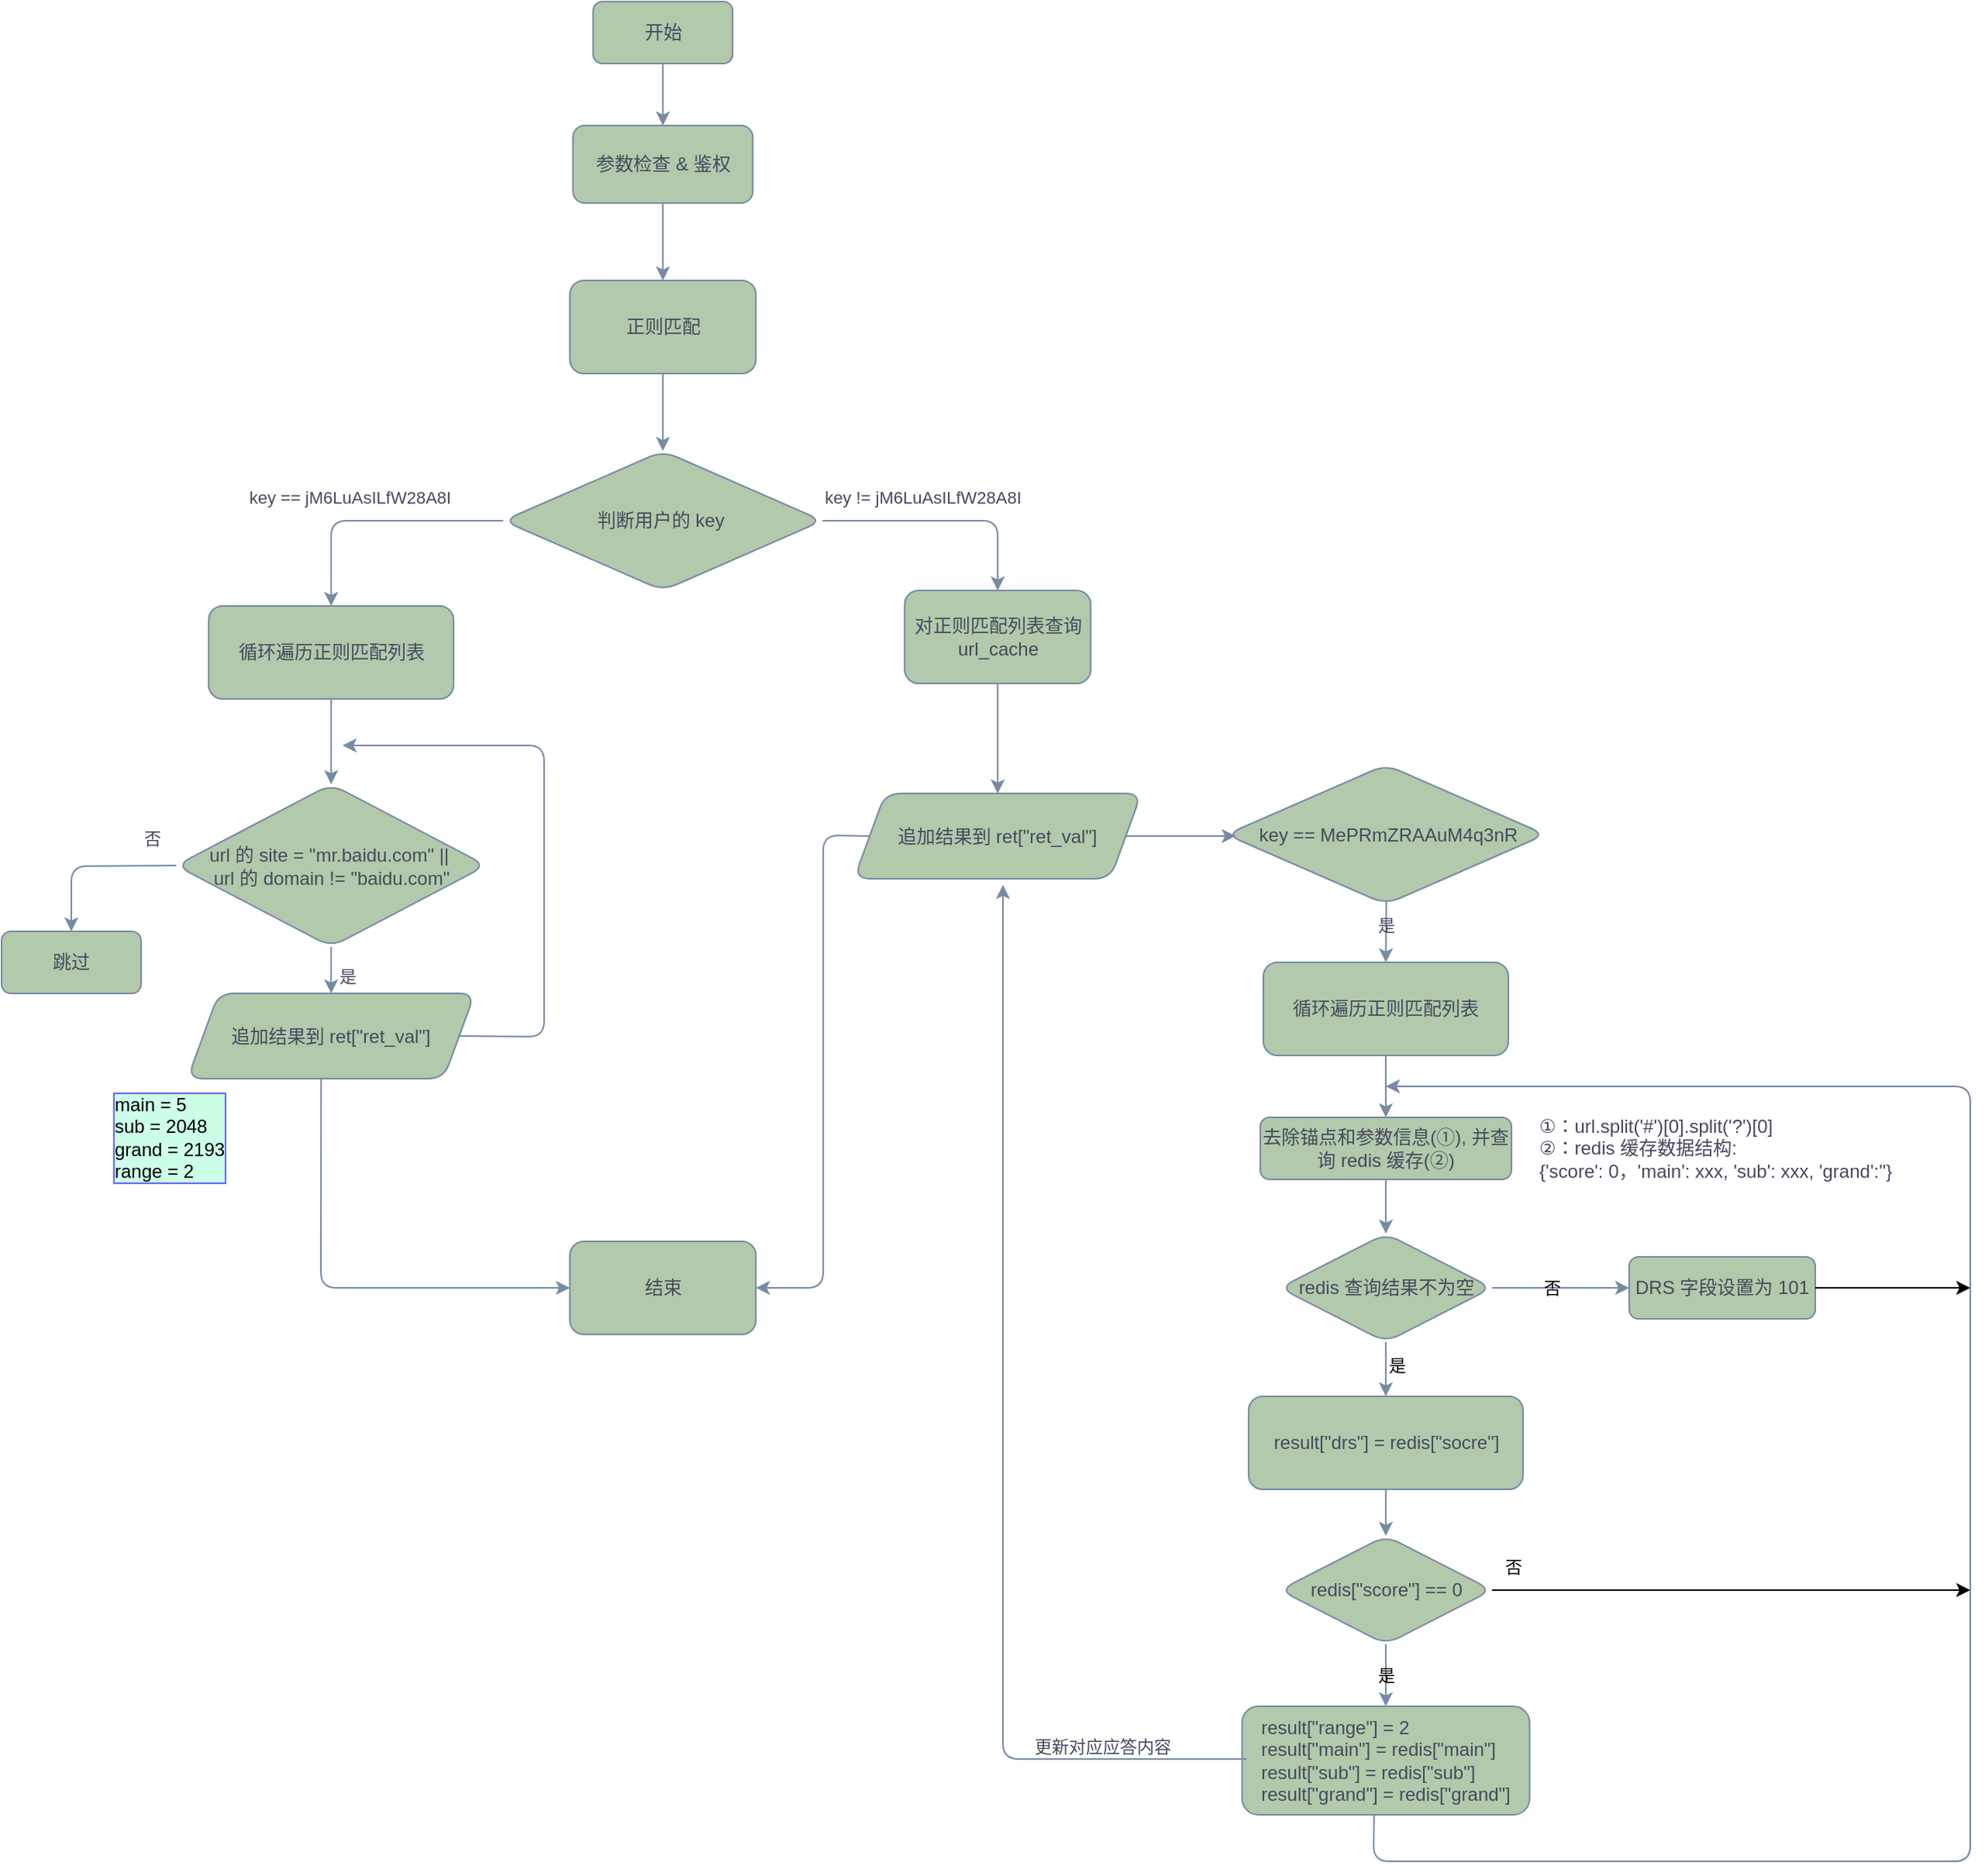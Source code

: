 <mxfile version="24.0.0" type="github">
  <diagram name="第 1 页" id="Cf3uCIYo55_KZimJEd9P">
    <mxGraphModel dx="2074" dy="1121" grid="1" gridSize="10" guides="1" tooltips="1" connect="1" arrows="1" fold="1" page="1" pageScale="1" pageWidth="3300" pageHeight="4681" math="0" shadow="0">
      <root>
        <mxCell id="0" />
        <mxCell id="1" parent="0" />
        <mxCell id="BDwO3wF9fye51tHHUWiG-1" value="开始" style="rounded=1;whiteSpace=wrap;html=1;labelBackgroundColor=none;fillColor=#B2C9AB;strokeColor=#788AA3;fontColor=#46495D;" parent="1" vertex="1">
          <mxGeometry x="1041.62" y="90" width="90" height="40" as="geometry" />
        </mxCell>
        <mxCell id="BDwO3wF9fye51tHHUWiG-2" value="参数检查 &amp;amp; 鉴权" style="rounded=1;whiteSpace=wrap;html=1;labelBackgroundColor=none;fillColor=#B2C9AB;strokeColor=#788AA3;fontColor=#46495D;" parent="1" vertex="1">
          <mxGeometry x="1028.62" y="170" width="116" height="50" as="geometry" />
        </mxCell>
        <mxCell id="BDwO3wF9fye51tHHUWiG-3" value="" style="endArrow=classic;html=1;rounded=1;exitX=0.5;exitY=1;exitDx=0;exitDy=0;entryX=0.5;entryY=0;entryDx=0;entryDy=0;labelBackgroundColor=none;fontColor=default;strokeColor=#788AA3;" parent="1" source="BDwO3wF9fye51tHHUWiG-1" target="BDwO3wF9fye51tHHUWiG-2" edge="1">
          <mxGeometry width="50" height="50" relative="1" as="geometry">
            <mxPoint x="1172.62" y="400" as="sourcePoint" />
            <mxPoint x="1222.62" y="350" as="targetPoint" />
          </mxGeometry>
        </mxCell>
        <mxCell id="BDwO3wF9fye51tHHUWiG-4" value="正则匹配" style="rounded=1;whiteSpace=wrap;html=1;labelBackgroundColor=none;fillColor=#B2C9AB;strokeColor=#788AA3;fontColor=#46495D;" parent="1" vertex="1">
          <mxGeometry x="1026.62" y="270" width="120" height="60" as="geometry" />
        </mxCell>
        <mxCell id="BDwO3wF9fye51tHHUWiG-5" value="" style="endArrow=classic;html=1;rounded=1;exitX=0.5;exitY=1;exitDx=0;exitDy=0;entryX=0.5;entryY=0;entryDx=0;entryDy=0;labelBackgroundColor=none;fontColor=default;strokeColor=#788AA3;" parent="1" source="BDwO3wF9fye51tHHUWiG-2" target="BDwO3wF9fye51tHHUWiG-4" edge="1">
          <mxGeometry width="50" height="50" relative="1" as="geometry">
            <mxPoint x="1232.62" y="270" as="sourcePoint" />
            <mxPoint x="1282.62" y="220" as="targetPoint" />
          </mxGeometry>
        </mxCell>
        <mxCell id="BDwO3wF9fye51tHHUWiG-6" value="判断用户的 key&amp;nbsp;" style="rhombus;whiteSpace=wrap;html=1;labelBackgroundColor=none;rounded=1;fillColor=#B2C9AB;strokeColor=#788AA3;fontColor=#46495D;" parent="1" vertex="1">
          <mxGeometry x="983.62" y="380" width="206" height="90" as="geometry" />
        </mxCell>
        <mxCell id="BDwO3wF9fye51tHHUWiG-7" value="" style="endArrow=classic;html=1;rounded=1;exitX=0.5;exitY=1;exitDx=0;exitDy=0;entryX=0.5;entryY=0;entryDx=0;entryDy=0;labelBackgroundColor=none;fontColor=default;strokeColor=#788AA3;" parent="1" source="BDwO3wF9fye51tHHUWiG-4" target="BDwO3wF9fye51tHHUWiG-6" edge="1">
          <mxGeometry width="50" height="50" relative="1" as="geometry">
            <mxPoint x="1232.62" y="370" as="sourcePoint" />
            <mxPoint x="1282.62" y="320" as="targetPoint" />
          </mxGeometry>
        </mxCell>
        <mxCell id="BDwO3wF9fye51tHHUWiG-9" value="对正则匹配列表查询 url_cache" style="rounded=1;whiteSpace=wrap;html=1;labelBackgroundColor=none;fillColor=#B2C9AB;strokeColor=#788AA3;fontColor=#46495D;" parent="1" vertex="1">
          <mxGeometry x="1242.62" y="470" width="120" height="60" as="geometry" />
        </mxCell>
        <mxCell id="BDwO3wF9fye51tHHUWiG-10" value="" style="endArrow=classic;html=1;rounded=1;exitX=0;exitY=0.5;exitDx=0;exitDy=0;entryX=0.5;entryY=0;entryDx=0;entryDy=0;labelBackgroundColor=none;fontColor=default;strokeColor=#788AA3;" parent="1" source="BDwO3wF9fye51tHHUWiG-6" target="BDwO3wF9fye51tHHUWiG-39" edge="1">
          <mxGeometry width="50" height="50" relative="1" as="geometry">
            <mxPoint x="872.62" y="450" as="sourcePoint" />
            <mxPoint x="872.62" y="510" as="targetPoint" />
            <Array as="points">
              <mxPoint x="872.62" y="425" />
            </Array>
          </mxGeometry>
        </mxCell>
        <mxCell id="BDwO3wF9fye51tHHUWiG-14" value="key == jM6LuAsILfW28A8I&amp;nbsp;" style="edgeLabel;html=1;align=center;verticalAlign=middle;resizable=0;points=[];labelBackgroundColor=none;rounded=1;fontColor=#46495D;" parent="BDwO3wF9fye51tHHUWiG-10" vertex="1" connectable="0">
          <mxGeometry x="-0.143" y="-2" relative="1" as="geometry">
            <mxPoint x="-27" y="-13" as="offset" />
          </mxGeometry>
        </mxCell>
        <mxCell id="BDwO3wF9fye51tHHUWiG-11" value="" style="endArrow=classic;html=1;rounded=1;exitX=1;exitY=0.5;exitDx=0;exitDy=0;entryX=0.5;entryY=0;entryDx=0;entryDy=0;labelBackgroundColor=none;fontColor=default;strokeColor=#788AA3;" parent="1" source="BDwO3wF9fye51tHHUWiG-6" target="BDwO3wF9fye51tHHUWiG-9" edge="1">
          <mxGeometry width="50" height="50" relative="1" as="geometry">
            <mxPoint x="1062.62" y="610" as="sourcePoint" />
            <mxPoint x="1112.62" y="560" as="targetPoint" />
            <Array as="points">
              <mxPoint x="1302.62" y="425" />
            </Array>
          </mxGeometry>
        </mxCell>
        <mxCell id="BDwO3wF9fye51tHHUWiG-15" value="key != jM6LuAsILfW28A8I" style="edgeLabel;html=1;align=center;verticalAlign=middle;resizable=0;points=[];labelBackgroundColor=none;rounded=1;fontColor=#46495D;" parent="BDwO3wF9fye51tHHUWiG-11" vertex="1" connectable="0">
          <mxGeometry x="-0.566" y="1" relative="1" as="geometry">
            <mxPoint x="30" y="-14" as="offset" />
          </mxGeometry>
        </mxCell>
        <mxCell id="BDwO3wF9fye51tHHUWiG-16" value="url 的 site = &quot;mr.baidu.com&lt;span style=&quot;background-color: initial;&quot;&gt;&quot; ||&amp;nbsp;&lt;br&gt;&lt;/span&gt;url 的 domain != &quot;baidu.com&lt;span style=&quot;background-color: initial;&quot;&gt;&quot;&lt;/span&gt;" style="rhombus;whiteSpace=wrap;html=1;labelBackgroundColor=none;rounded=1;fillColor=#B2C9AB;strokeColor=#788AA3;fontColor=#46495D;" parent="1" vertex="1">
          <mxGeometry x="772.63" y="595" width="200" height="105" as="geometry" />
        </mxCell>
        <mxCell id="BDwO3wF9fye51tHHUWiG-17" value="追加结果到 ret[&quot;ret_val&quot;]" style="shape=parallelogram;perimeter=parallelogramPerimeter;whiteSpace=wrap;html=1;fixedSize=1;labelBackgroundColor=none;rounded=1;fillColor=#B2C9AB;strokeColor=#788AA3;fontColor=#46495D;" parent="1" vertex="1">
          <mxGeometry x="780" y="730" width="185.25" height="55" as="geometry" />
        </mxCell>
        <mxCell id="BDwO3wF9fye51tHHUWiG-18" value="" style="endArrow=classic;html=1;rounded=1;exitX=0.5;exitY=1;exitDx=0;exitDy=0;entryX=0.5;entryY=0;entryDx=0;entryDy=0;labelBackgroundColor=none;fontColor=default;strokeColor=#788AA3;" parent="1" source="BDwO3wF9fye51tHHUWiG-16" target="BDwO3wF9fye51tHHUWiG-17" edge="1">
          <mxGeometry width="50" height="50" relative="1" as="geometry">
            <mxPoint x="1062.62" y="585" as="sourcePoint" />
            <mxPoint x="1112.62" y="535" as="targetPoint" />
            <Array as="points" />
          </mxGeometry>
        </mxCell>
        <mxCell id="BDwO3wF9fye51tHHUWiG-19" value="是" style="edgeLabel;html=1;align=center;verticalAlign=middle;resizable=0;points=[];labelBackgroundColor=none;rounded=1;fontColor=#46495D;" parent="BDwO3wF9fye51tHHUWiG-18" vertex="1" connectable="0">
          <mxGeometry x="-0.62" relative="1" as="geometry">
            <mxPoint x="10" y="13" as="offset" />
          </mxGeometry>
        </mxCell>
        <mxCell id="BDwO3wF9fye51tHHUWiG-21" value="跳过" style="rounded=1;whiteSpace=wrap;html=1;labelBackgroundColor=none;fillColor=#B2C9AB;strokeColor=#788AA3;fontColor=#46495D;" parent="1" vertex="1">
          <mxGeometry x="660" y="690" width="90" height="40" as="geometry" />
        </mxCell>
        <mxCell id="BDwO3wF9fye51tHHUWiG-22" value="" style="endArrow=classic;html=1;rounded=1;exitX=0;exitY=0.5;exitDx=0;exitDy=0;entryX=0.5;entryY=0;entryDx=0;entryDy=0;labelBackgroundColor=none;fontColor=default;strokeColor=#788AA3;" parent="1" source="BDwO3wF9fye51tHHUWiG-16" target="BDwO3wF9fye51tHHUWiG-21" edge="1">
          <mxGeometry width="50" height="50" relative="1" as="geometry">
            <mxPoint x="752.62" y="505" as="sourcePoint" />
            <mxPoint x="737.62" y="595" as="targetPoint" />
            <Array as="points">
              <mxPoint x="705" y="648" />
            </Array>
          </mxGeometry>
        </mxCell>
        <mxCell id="BDwO3wF9fye51tHHUWiG-23" value="否" style="edgeLabel;html=1;align=center;verticalAlign=middle;resizable=0;points=[];labelBackgroundColor=none;rounded=1;fontColor=#46495D;" parent="BDwO3wF9fye51tHHUWiG-22" vertex="1" connectable="0">
          <mxGeometry x="-0.713" y="-4" relative="1" as="geometry">
            <mxPoint y="-14" as="offset" />
          </mxGeometry>
        </mxCell>
        <mxCell id="BDwO3wF9fye51tHHUWiG-25" value="追加结果到 ret[&quot;ret_val&quot;]" style="shape=parallelogram;perimeter=parallelogramPerimeter;whiteSpace=wrap;html=1;fixedSize=1;labelBackgroundColor=none;rounded=1;fillColor=#B2C9AB;strokeColor=#788AA3;fontColor=#46495D;" parent="1" vertex="1">
          <mxGeometry x="1210" y="601" width="185.25" height="55" as="geometry" />
        </mxCell>
        <mxCell id="BDwO3wF9fye51tHHUWiG-26" value="" style="endArrow=classic;html=1;rounded=1;exitX=0.5;exitY=1;exitDx=0;exitDy=0;labelBackgroundColor=none;fontColor=default;strokeColor=#788AA3;" parent="1" source="BDwO3wF9fye51tHHUWiG-9" target="BDwO3wF9fye51tHHUWiG-25" edge="1">
          <mxGeometry width="50" height="50" relative="1" as="geometry">
            <mxPoint x="1392.62" y="550" as="sourcePoint" />
            <mxPoint x="1442.62" y="500" as="targetPoint" />
          </mxGeometry>
        </mxCell>
        <mxCell id="BDwO3wF9fye51tHHUWiG-27" value="&amp;nbsp;key == MePRmZRAAuM4q3nR" style="rhombus;whiteSpace=wrap;html=1;labelBackgroundColor=none;rounded=1;fillColor=#B2C9AB;strokeColor=#788AA3;fontColor=#46495D;" parent="1" vertex="1">
          <mxGeometry x="1450" y="582.5" width="206" height="90" as="geometry" />
        </mxCell>
        <mxCell id="BDwO3wF9fye51tHHUWiG-28" value="" style="endArrow=classic;html=1;rounded=1;exitX=1;exitY=0.5;exitDx=0;exitDy=0;entryX=0.03;entryY=0.511;entryDx=0;entryDy=0;labelBackgroundColor=none;fontColor=default;strokeColor=#788AA3;entryPerimeter=0;" parent="1" source="BDwO3wF9fye51tHHUWiG-25" target="BDwO3wF9fye51tHHUWiG-27" edge="1">
          <mxGeometry width="50" height="50" relative="1" as="geometry">
            <mxPoint x="1422.62" y="720" as="sourcePoint" />
            <mxPoint x="1302.62" y="690" as="targetPoint" />
          </mxGeometry>
        </mxCell>
        <mxCell id="BDwO3wF9fye51tHHUWiG-30" value="结束" style="rounded=1;whiteSpace=wrap;html=1;labelBackgroundColor=none;fillColor=#B2C9AB;strokeColor=#788AA3;fontColor=#46495D;" parent="1" vertex="1">
          <mxGeometry x="1026.62" y="890" width="120" height="60" as="geometry" />
        </mxCell>
        <mxCell id="BDwO3wF9fye51tHHUWiG-31" value="" style="endArrow=classic;html=1;rounded=1;exitX=1;exitY=0.5;exitDx=0;exitDy=0;labelBackgroundColor=none;fontColor=default;strokeColor=#788AA3;" parent="1" source="BDwO3wF9fye51tHHUWiG-17" edge="1">
          <mxGeometry width="50" height="50" relative="1" as="geometry">
            <mxPoint x="740" y="900" as="sourcePoint" />
            <mxPoint x="880" y="570" as="targetPoint" />
            <Array as="points">
              <mxPoint x="1010" y="758" />
              <mxPoint x="1010" y="570" />
            </Array>
          </mxGeometry>
        </mxCell>
        <mxCell id="BDwO3wF9fye51tHHUWiG-32" value="" style="endArrow=classic;html=1;rounded=1;strokeColor=#788AA3;fontColor=default;fillColor=#B2C9AB;exitX=0;exitY=0.5;exitDx=0;exitDy=0;entryX=1;entryY=0.5;entryDx=0;entryDy=0;labelBackgroundColor=none;" parent="1" edge="1">
          <mxGeometry width="50" height="50" relative="1" as="geometry">
            <mxPoint x="1220" y="628.5" as="sourcePoint" />
            <mxPoint x="1146.62" y="920.0" as="targetPoint" />
            <Array as="points">
              <mxPoint x="1190" y="628" />
              <mxPoint x="1190" y="920" />
            </Array>
          </mxGeometry>
        </mxCell>
        <mxCell id="BDwO3wF9fye51tHHUWiG-33" value="去除锚点和参数信息(①), 并查询 redis 缓存(②)" style="rounded=1;whiteSpace=wrap;html=1;labelBackgroundColor=none;fillColor=#B2C9AB;strokeColor=#788AA3;fontColor=#46495D;" parent="1" vertex="1">
          <mxGeometry x="1472" y="810" width="162" height="40" as="geometry" />
        </mxCell>
        <mxCell id="BDwO3wF9fye51tHHUWiG-34" value="" style="endArrow=classic;html=1;rounded=1;strokeColor=#788AA3;fontColor=default;fillColor=#B2C9AB;exitX=0.5;exitY=1;exitDx=0;exitDy=0;entryX=0.5;entryY=0;entryDx=0;entryDy=0;labelBackgroundColor=none;" parent="1" target="BDwO3wF9fye51tHHUWiG-42" edge="1">
          <mxGeometry width="50" height="50" relative="1" as="geometry">
            <mxPoint x="1553.3" y="670.22" as="sourcePoint" />
            <mxPoint x="1552.582" y="720.0" as="targetPoint" />
          </mxGeometry>
        </mxCell>
        <mxCell id="BDwO3wF9fye51tHHUWiG-48" value="是" style="edgeLabel;html=1;align=center;verticalAlign=middle;resizable=0;points=[];strokeColor=#788AA3;fontColor=#46495D;fillColor=#B2C9AB;labelBackgroundColor=none;rounded=1;" parent="BDwO3wF9fye51tHHUWiG-34" vertex="1" connectable="0">
          <mxGeometry x="-0.207" relative="1" as="geometry">
            <mxPoint as="offset" />
          </mxGeometry>
        </mxCell>
        <mxCell id="BDwO3wF9fye51tHHUWiG-35" value="①：url.split(&#39;#&#39;)[0].split(&#39;?&#39;)[0]&lt;br&gt;②：redis 缓存数据结构:&lt;br&gt;&lt;div data-slate-node=&quot;element&quot; style=&quot;padding-left: 0px;&quot; data-morpho-type=&quot;paragraph&quot; class=&quot;mp-paragraph-wrapper&quot;&gt;{&#39;score&#39;: 0，&#39;main&#39;: xxx, &#39;sub&#39;: xxx, &#39;grand&#39;:&#39;&#39;}&lt;/div&gt;" style="text;html=1;align=left;verticalAlign=middle;whiteSpace=wrap;rounded=1;fontColor=#46495D;labelBackgroundColor=none;" parent="1" vertex="1">
          <mxGeometry x="1650" y="807.5" width="240" height="45" as="geometry" />
        </mxCell>
        <mxCell id="BDwO3wF9fye51tHHUWiG-38" value="redis 查询结果不为空" style="rhombus;whiteSpace=wrap;html=1;strokeColor=#788AA3;fontColor=#46495D;fillColor=#B2C9AB;labelBackgroundColor=none;rounded=1;" parent="1" vertex="1">
          <mxGeometry x="1484.5" y="885" width="137" height="70" as="geometry" />
        </mxCell>
        <mxCell id="BDwO3wF9fye51tHHUWiG-39" value="循环遍历正则匹配列表" style="rounded=1;whiteSpace=wrap;html=1;strokeColor=#788AA3;fontColor=#46495D;fillColor=#B2C9AB;labelBackgroundColor=none;" parent="1" vertex="1">
          <mxGeometry x="793.62" y="480" width="158" height="60" as="geometry" />
        </mxCell>
        <mxCell id="BDwO3wF9fye51tHHUWiG-40" value="" style="endArrow=classic;html=1;rounded=1;strokeColor=#788AA3;fontColor=default;fillColor=#B2C9AB;exitX=0.5;exitY=1;exitDx=0;exitDy=0;entryX=0.5;entryY=0;entryDx=0;entryDy=0;labelBackgroundColor=none;" parent="1" source="BDwO3wF9fye51tHHUWiG-39" target="BDwO3wF9fye51tHHUWiG-16" edge="1">
          <mxGeometry width="50" height="50" relative="1" as="geometry">
            <mxPoint x="510" y="510" as="sourcePoint" />
            <mxPoint x="560" y="460" as="targetPoint" />
          </mxGeometry>
        </mxCell>
        <mxCell id="BDwO3wF9fye51tHHUWiG-41" value="" style="endArrow=classic;html=1;rounded=1;strokeColor=#788AA3;fontColor=default;fillColor=#B2C9AB;exitX=0.465;exitY=0.988;exitDx=0;exitDy=0;exitPerimeter=0;entryX=0;entryY=0.5;entryDx=0;entryDy=0;labelBackgroundColor=none;" parent="1" source="BDwO3wF9fye51tHHUWiG-17" target="BDwO3wF9fye51tHHUWiG-30" edge="1">
          <mxGeometry width="50" height="50" relative="1" as="geometry">
            <mxPoint x="867.761" y="819.995" as="sourcePoint" />
            <mxPoint x="951.62" y="934.83" as="targetPoint" />
            <Array as="points">
              <mxPoint x="866" y="920" />
            </Array>
          </mxGeometry>
        </mxCell>
        <mxCell id="BDwO3wF9fye51tHHUWiG-42" value="循环遍历正则匹配列表" style="rounded=1;whiteSpace=wrap;html=1;strokeColor=#788AA3;fontColor=#46495D;fillColor=#B2C9AB;labelBackgroundColor=none;" parent="1" vertex="1">
          <mxGeometry x="1474" y="710" width="158" height="60" as="geometry" />
        </mxCell>
        <mxCell id="BDwO3wF9fye51tHHUWiG-44" value="" style="endArrow=classic;html=1;rounded=1;strokeColor=#788AA3;fontColor=default;fillColor=#B2C9AB;exitX=0.5;exitY=1;exitDx=0;exitDy=0;entryX=0.5;entryY=0;entryDx=0;entryDy=0;labelBackgroundColor=none;" parent="1" source="BDwO3wF9fye51tHHUWiG-42" target="BDwO3wF9fye51tHHUWiG-33" edge="1">
          <mxGeometry width="50" height="50" relative="1" as="geometry">
            <mxPoint x="1740" y="670" as="sourcePoint" />
            <mxPoint x="1790" y="620" as="targetPoint" />
          </mxGeometry>
        </mxCell>
        <mxCell id="BDwO3wF9fye51tHHUWiG-45" value="DRS 字段设置为 101" style="rounded=1;whiteSpace=wrap;html=1;labelBackgroundColor=none;fillColor=#B2C9AB;strokeColor=#788AA3;fontColor=#46495D;" parent="1" vertex="1">
          <mxGeometry x="1710" y="900" width="120" height="40" as="geometry" />
        </mxCell>
        <mxCell id="BDwO3wF9fye51tHHUWiG-46" value="否" style="endArrow=classic;html=1;rounded=1;strokeColor=#788AA3;fontColor=default;fillColor=#B2C9AB;exitX=1;exitY=0.5;exitDx=0;exitDy=0;entryX=0;entryY=0.5;entryDx=0;entryDy=0;labelBackgroundColor=none;" parent="1" source="BDwO3wF9fye51tHHUWiG-38" target="BDwO3wF9fye51tHHUWiG-45" edge="1">
          <mxGeometry x="-0.13" width="50" height="50" relative="1" as="geometry">
            <mxPoint x="1650" y="920.0" as="sourcePoint" />
            <mxPoint x="1683.5" y="1020" as="targetPoint" />
            <mxPoint as="offset" />
          </mxGeometry>
        </mxCell>
        <mxCell id="BDwO3wF9fye51tHHUWiG-47" value="" style="endArrow=classic;html=1;rounded=1;strokeColor=#788AA3;fontColor=default;fillColor=#B2C9AB;exitX=0.5;exitY=1;exitDx=0;exitDy=0;entryX=0.5;entryY=0;entryDx=0;entryDy=0;labelBackgroundColor=none;" parent="1" source="BDwO3wF9fye51tHHUWiG-33" target="BDwO3wF9fye51tHHUWiG-38" edge="1">
          <mxGeometry width="50" height="50" relative="1" as="geometry">
            <mxPoint x="1380" y="990" as="sourcePoint" />
            <mxPoint x="1430" y="940" as="targetPoint" />
          </mxGeometry>
        </mxCell>
        <mxCell id="BDwO3wF9fye51tHHUWiG-51" value="" style="endArrow=classic;html=1;rounded=1;strokeColor=#788AA3;fontColor=default;fillColor=#B2C9AB;exitX=0.5;exitY=1;exitDx=0;exitDy=0;entryX=0.5;entryY=0;entryDx=0;entryDy=0;labelBackgroundColor=none;" parent="1" source="BDwO3wF9fye51tHHUWiG-38" target="BDwO3wF9fye51tHHUWiG-52" edge="1">
          <mxGeometry width="50" height="50" relative="1" as="geometry">
            <mxPoint x="1170" y="830" as="sourcePoint" />
            <mxPoint x="1553" y="990.0" as="targetPoint" />
          </mxGeometry>
        </mxCell>
        <mxCell id="lXv681JX4ozgYXUZ6HnO-3" value="是" style="edgeLabel;html=1;align=center;verticalAlign=middle;resizable=0;points=[];" parent="BDwO3wF9fye51tHHUWiG-51" vertex="1" connectable="0">
          <mxGeometry x="-0.371" y="4" relative="1" as="geometry">
            <mxPoint x="3" y="4" as="offset" />
          </mxGeometry>
        </mxCell>
        <mxCell id="BDwO3wF9fye51tHHUWiG-52" value="result[&quot;drs&quot;] = redis[&quot;socre&quot;]" style="rounded=1;whiteSpace=wrap;html=1;strokeColor=#788AA3;fontColor=#46495D;fillColor=#B2C9AB;labelBackgroundColor=none;" parent="1" vertex="1">
          <mxGeometry x="1464.5" y="990" width="177" height="60" as="geometry" />
        </mxCell>
        <mxCell id="BDwO3wF9fye51tHHUWiG-53" value="redis[&quot;score&quot;] == 0" style="rhombus;whiteSpace=wrap;html=1;strokeColor=#788AA3;fontColor=#46495D;fillColor=#B2C9AB;labelBackgroundColor=none;rounded=1;" parent="1" vertex="1">
          <mxGeometry x="1484.5" y="1080" width="137" height="70" as="geometry" />
        </mxCell>
        <mxCell id="BDwO3wF9fye51tHHUWiG-54" value="" style="endArrow=classic;html=1;rounded=1;strokeColor=#788AA3;fontColor=default;fillColor=#B2C9AB;exitX=0.5;exitY=1;exitDx=0;exitDy=0;labelBackgroundColor=none;" parent="1" source="BDwO3wF9fye51tHHUWiG-52" target="BDwO3wF9fye51tHHUWiG-53" edge="1">
          <mxGeometry width="50" height="50" relative="1" as="geometry">
            <mxPoint x="1390" y="1050" as="sourcePoint" />
            <mxPoint x="1440" y="1000" as="targetPoint" />
          </mxGeometry>
        </mxCell>
        <mxCell id="BDwO3wF9fye51tHHUWiG-55" value="&lt;div style=&quot;text-align: left;&quot;&gt;&lt;span style=&quot;background-color: initial;&quot;&gt;result[&quot;range&quot;] = 2&lt;/span&gt;&lt;/div&gt;&lt;div style=&quot;text-align: left;&quot;&gt;&lt;span style=&quot;background-color: initial;&quot;&gt;result[&quot;main&quot;] = redis[&quot;main&quot;]&lt;/span&gt;&lt;/div&gt;&lt;div style=&quot;text-align: left;&quot;&gt;&lt;span style=&quot;background-color: initial;&quot;&gt;result[&quot;sub&quot;] = redis[&quot;sub&quot;]&lt;/span&gt;&lt;/div&gt;result[&quot;grand&quot;] = redis[&quot;grand&quot;]" style="rounded=1;whiteSpace=wrap;html=1;strokeColor=#788AA3;fontColor=#46495D;fillColor=#B2C9AB;labelBackgroundColor=none;" parent="1" vertex="1">
          <mxGeometry x="1460.25" y="1190" width="185.5" height="70" as="geometry" />
        </mxCell>
        <mxCell id="BDwO3wF9fye51tHHUWiG-56" value="是" style="endArrow=classic;html=1;rounded=1;strokeColor=#788AA3;fontColor=default;fillColor=#B2C9AB;exitX=0.5;exitY=1;exitDx=0;exitDy=0;entryX=0.5;entryY=0;entryDx=0;entryDy=0;labelBackgroundColor=none;" parent="1" source="BDwO3wF9fye51tHHUWiG-53" target="BDwO3wF9fye51tHHUWiG-55" edge="1">
          <mxGeometry width="50" height="50" relative="1" as="geometry">
            <mxPoint x="1730" y="1170" as="sourcePoint" />
            <mxPoint x="1780" y="1120" as="targetPoint" />
          </mxGeometry>
        </mxCell>
        <mxCell id="BDwO3wF9fye51tHHUWiG-57" value="" style="endArrow=classic;html=1;rounded=1;strokeColor=#788AA3;fontColor=default;fillColor=#B2C9AB;exitX=0.459;exitY=0.996;exitDx=0;exitDy=0;exitPerimeter=0;labelBackgroundColor=none;" parent="1" source="BDwO3wF9fye51tHHUWiG-55" edge="1">
          <mxGeometry width="50" height="50" relative="1" as="geometry">
            <mxPoint x="1600" y="1340" as="sourcePoint" />
            <mxPoint x="1553" y="790" as="targetPoint" />
            <Array as="points">
              <mxPoint x="1545" y="1290" />
              <mxPoint x="1930" y="1290" />
              <mxPoint x="1930" y="790" />
            </Array>
          </mxGeometry>
        </mxCell>
        <mxCell id="BDwO3wF9fye51tHHUWiG-58" value="" style="endArrow=classic;html=1;rounded=1;strokeColor=#788AA3;fontColor=default;fillColor=#B2C9AB;exitX=0;exitY=0.5;exitDx=0;exitDy=0;labelBackgroundColor=none;" parent="1" edge="1">
          <mxGeometry width="50" height="50" relative="1" as="geometry">
            <mxPoint x="1463.25" y="1224" as="sourcePoint" />
            <mxPoint x="1306" y="660" as="targetPoint" />
            <Array as="points">
              <mxPoint x="1306" y="1224" />
            </Array>
          </mxGeometry>
        </mxCell>
        <mxCell id="BDwO3wF9fye51tHHUWiG-59" value="更新对应应答内容" style="edgeLabel;html=1;align=center;verticalAlign=middle;resizable=0;points=[];strokeColor=#788AA3;fontColor=#46495D;fillColor=#B2C9AB;labelBackgroundColor=none;rounded=1;" parent="BDwO3wF9fye51tHHUWiG-58" vertex="1" connectable="0">
          <mxGeometry x="0.326" y="3" relative="1" as="geometry">
            <mxPoint x="67" y="312" as="offset" />
          </mxGeometry>
        </mxCell>
        <mxCell id="lXv681JX4ozgYXUZ6HnO-1" value="" style="endArrow=classic;html=1;rounded=0;exitX=1;exitY=0.5;exitDx=0;exitDy=0;" parent="1" source="BDwO3wF9fye51tHHUWiG-53" edge="1">
          <mxGeometry width="50" height="50" relative="1" as="geometry">
            <mxPoint x="1730" y="1120" as="sourcePoint" />
            <mxPoint x="1930" y="1115" as="targetPoint" />
          </mxGeometry>
        </mxCell>
        <mxCell id="lXv681JX4ozgYXUZ6HnO-2" value="否" style="edgeLabel;html=1;align=center;verticalAlign=middle;resizable=0;points=[];" parent="lXv681JX4ozgYXUZ6HnO-1" vertex="1" connectable="0">
          <mxGeometry x="-0.695" y="2" relative="1" as="geometry">
            <mxPoint x="-34" y="-13" as="offset" />
          </mxGeometry>
        </mxCell>
        <mxCell id="lXv681JX4ozgYXUZ6HnO-4" value="" style="endArrow=classic;html=1;rounded=0;exitX=1;exitY=0.5;exitDx=0;exitDy=0;" parent="1" source="BDwO3wF9fye51tHHUWiG-45" edge="1">
          <mxGeometry width="50" height="50" relative="1" as="geometry">
            <mxPoint x="2010" y="990" as="sourcePoint" />
            <mxPoint x="1930" y="920" as="targetPoint" />
          </mxGeometry>
        </mxCell>
        <mxCell id="ZZ1ezA3JnDciIf65DEpa-1" value="main = 5&lt;div&gt;sub = 2048&lt;/div&gt;&lt;div&gt;grand = 2193&lt;/div&gt;&lt;div&gt;range = 2&lt;/div&gt;" style="text;html=1;align=left;verticalAlign=middle;whiteSpace=wrap;rounded=0;labelBackgroundColor=#CCFFE6;labelBorderColor=#6666FF;" vertex="1" parent="1">
          <mxGeometry x="730" y="807.5" width="170" height="30" as="geometry" />
        </mxCell>
      </root>
    </mxGraphModel>
  </diagram>
</mxfile>

